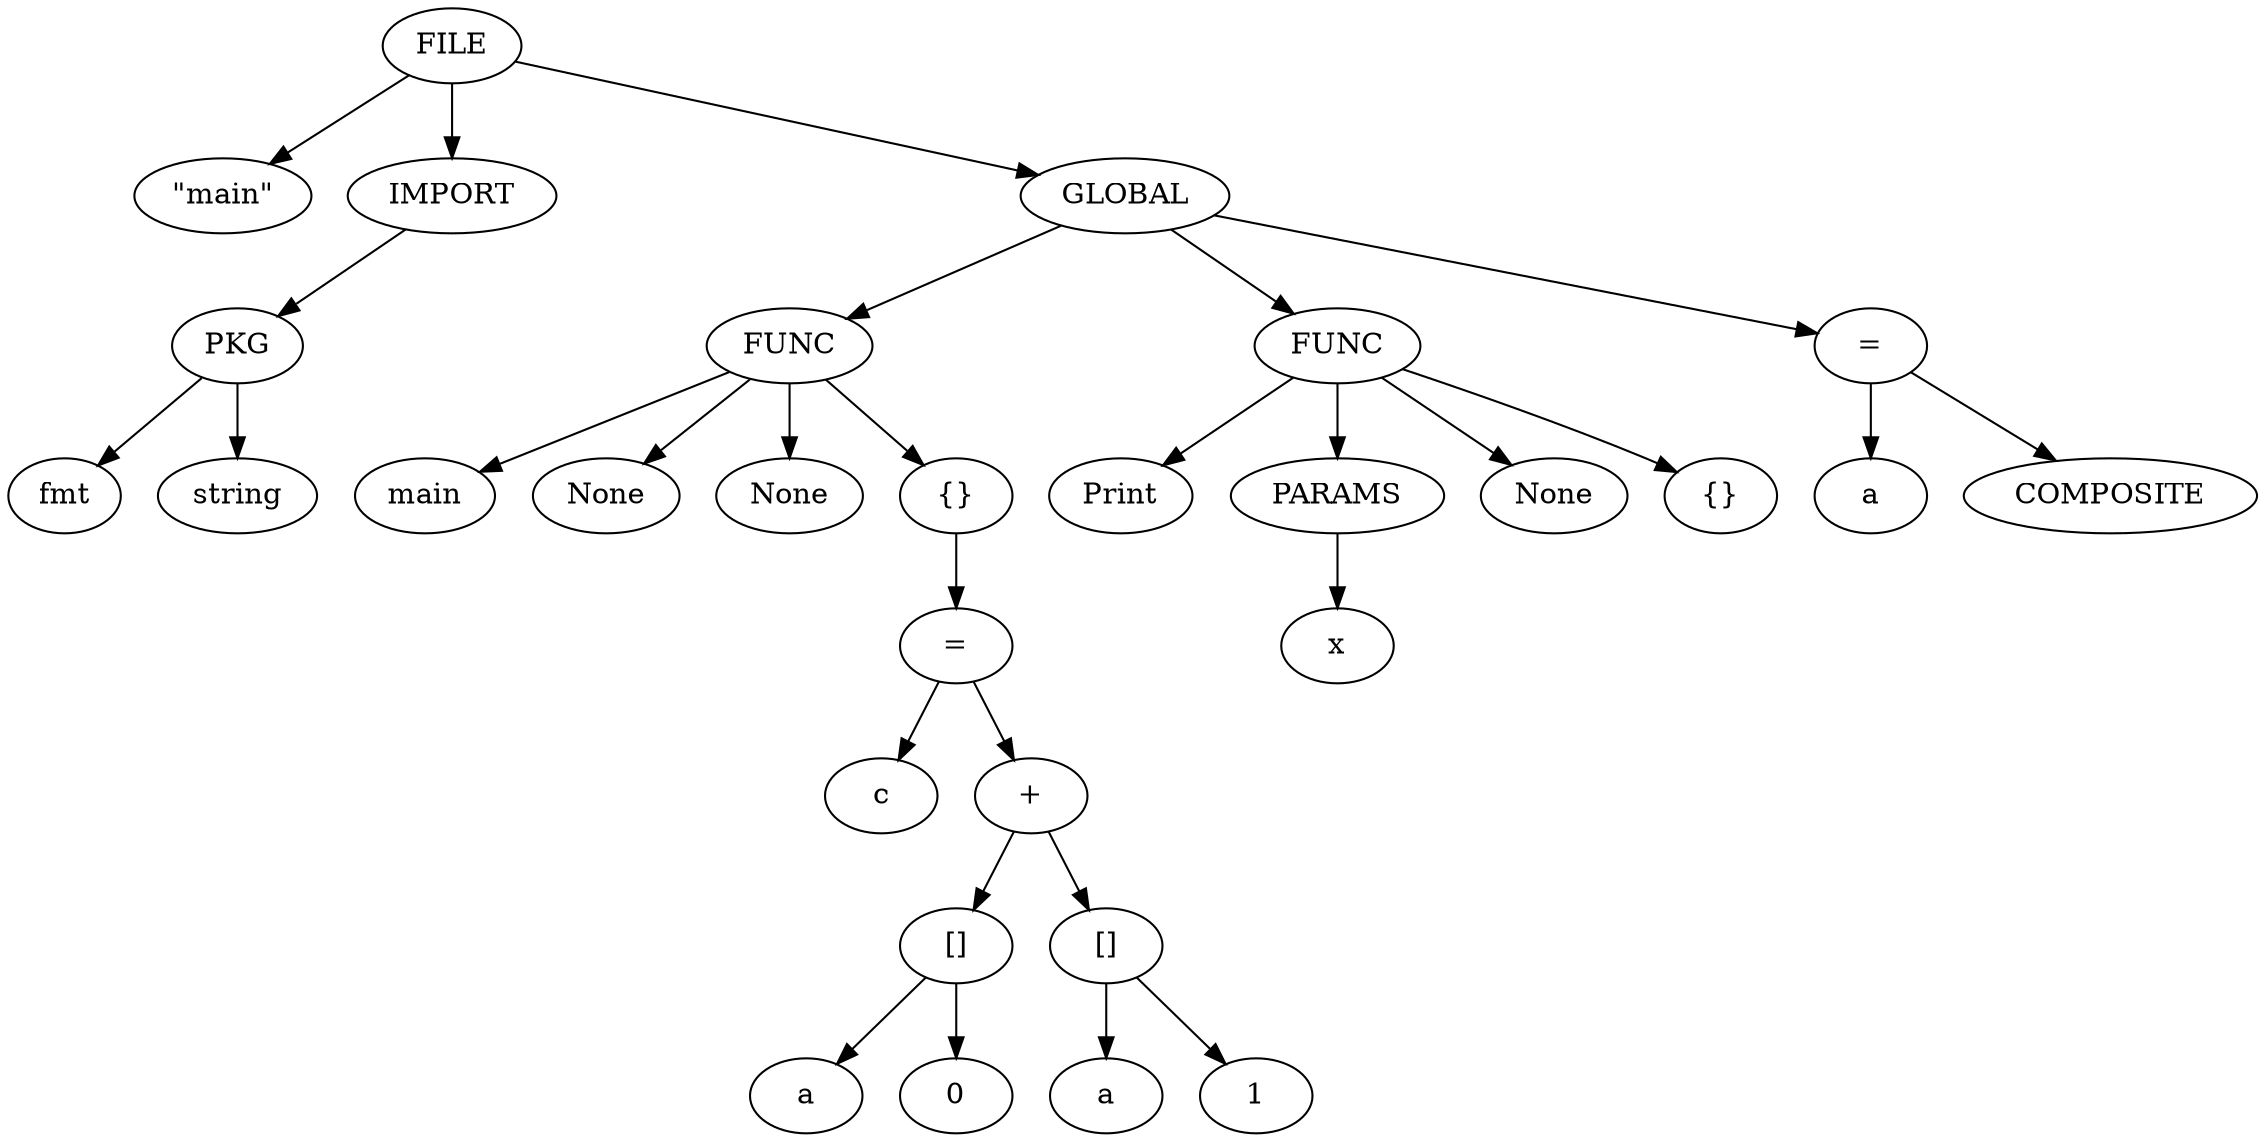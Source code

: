 digraph G {
	0 -> 1;
	0 -> 2;
	2 -> 3;
	3 -> 4;
	3 -> 5;
	0 -> 6;
	6 -> 7;
	7 -> 8;
	7 -> 9;
	7 -> 10;
	7 -> 11;
	11 -> 12;
	12 -> 13;
	12 -> 14;
	14 -> 15;
	15 -> 16;
	15 -> 17;
	14 -> 18;
	18 -> 19;
	18 -> 20;
	6 -> 21;
	21 -> 22;
	21 -> 23;
	23 -> 24;
	21 -> 25;
	21 -> 26;
	6 -> 27;
	27 -> 28;
	27 -> 29;
	0 [label=FILE];	1 [label="\"main\""];	2 [label="IMPORT"];	3 [label="PKG"];	4 [label="fmt"];	5 [label="string"];	6 [label="GLOBAL"];	7 [label="FUNC"];	8 [label="main"];	9 [label="None"];	10 [label="None"];	11 [label="{}"];	12 [label="="];	13 [label="c"];	14 [label="+"];	15 [label="[]"];	16 [label="a"];	17 [label="0"];	18 [label="[]"];	19 [label="a"];	20 [label="1"];	21 [label="FUNC"];	22 [label="Print"];	23 [label="PARAMS"];	24 [label="x"];	25 [label="None"];	26 [label="{}"];	27 [label="="];	28 [label="a"];	29 [label="COMPOSITE"];
}